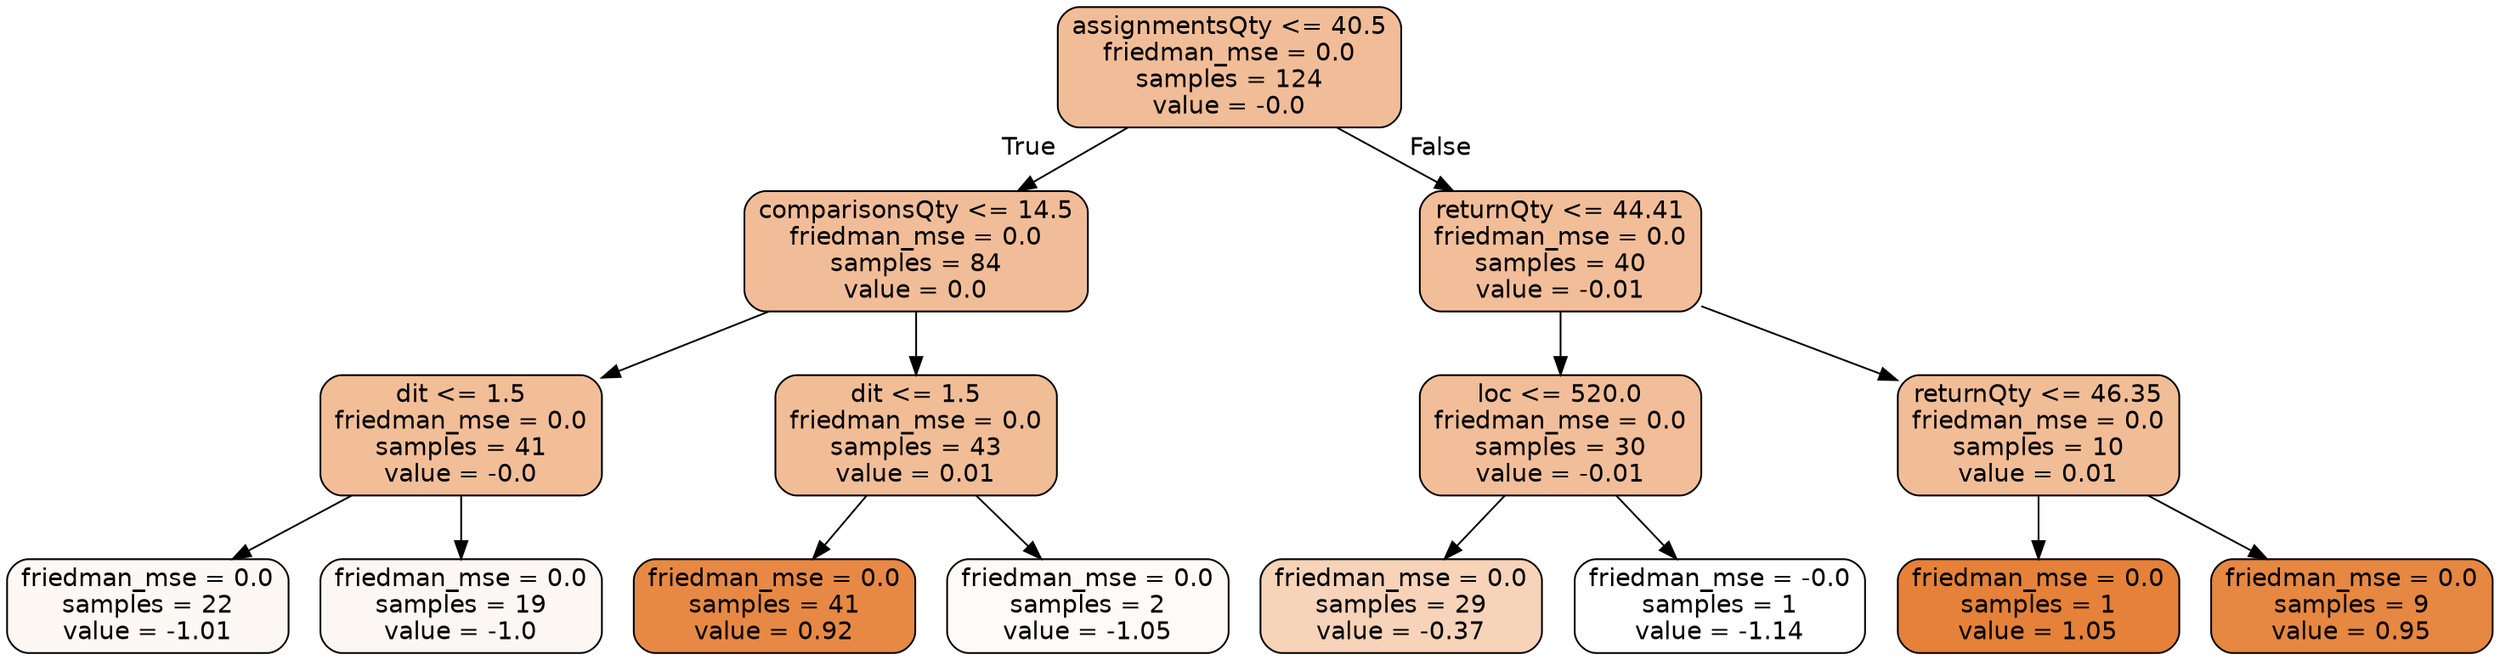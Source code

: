 digraph Tree {
node [shape=box, style="filled, rounded", color="black", fontname="helvetica"] ;
edge [fontname="helvetica"] ;
0 [label="assignmentsQty <= 40.5\nfriedman_mse = 0.0\nsamples = 124\nvalue = -0.0", fillcolor="#f1bd98"] ;
1 [label="comparisonsQty <= 14.5\nfriedman_mse = 0.0\nsamples = 84\nvalue = 0.0", fillcolor="#f1bd98"] ;
0 -> 1 [labeldistance=2.5, labelangle=45, headlabel="True"] ;
7 [label="dit <= 1.5\nfriedman_mse = 0.0\nsamples = 41\nvalue = -0.0", fillcolor="#f2be98"] ;
1 -> 7 ;
13 [label="friedman_mse = 0.0\nsamples = 22\nvalue = -1.01", fillcolor="#fef8f4"] ;
7 -> 13 ;
14 [label="friedman_mse = 0.0\nsamples = 19\nvalue = -1.0", fillcolor="#fdf7f3"] ;
7 -> 14 ;
8 [label="dit <= 1.5\nfriedman_mse = 0.0\nsamples = 43\nvalue = 0.01", fillcolor="#f1bd97"] ;
1 -> 8 ;
9 [label="friedman_mse = 0.0\nsamples = 41\nvalue = 0.92", fillcolor="#e78945"] ;
8 -> 9 ;
10 [label="friedman_mse = 0.0\nsamples = 2\nvalue = -1.05", fillcolor="#fefaf7"] ;
8 -> 10 ;
2 [label="returnQty <= 44.41\nfriedman_mse = 0.0\nsamples = 40\nvalue = -0.01", fillcolor="#f2be99"] ;
0 -> 2 [labeldistance=2.5, labelangle=-45, headlabel="False"] ;
3 [label="loc <= 520.0\nfriedman_mse = 0.0\nsamples = 30\nvalue = -0.01", fillcolor="#f2be99"] ;
2 -> 3 ;
5 [label="friedman_mse = 0.0\nsamples = 29\nvalue = -0.37", fillcolor="#f6d3b9"] ;
3 -> 5 ;
6 [label="friedman_mse = -0.0\nsamples = 1\nvalue = -1.14", fillcolor="#ffffff"] ;
3 -> 6 ;
4 [label="returnQty <= 46.35\nfriedman_mse = 0.0\nsamples = 10\nvalue = 0.01", fillcolor="#f1bd97"] ;
2 -> 4 ;
11 [label="friedman_mse = 0.0\nsamples = 1\nvalue = 1.05", fillcolor="#e58139"] ;
4 -> 11 ;
12 [label="friedman_mse = 0.0\nsamples = 9\nvalue = 0.95", fillcolor="#e68742"] ;
4 -> 12 ;
}